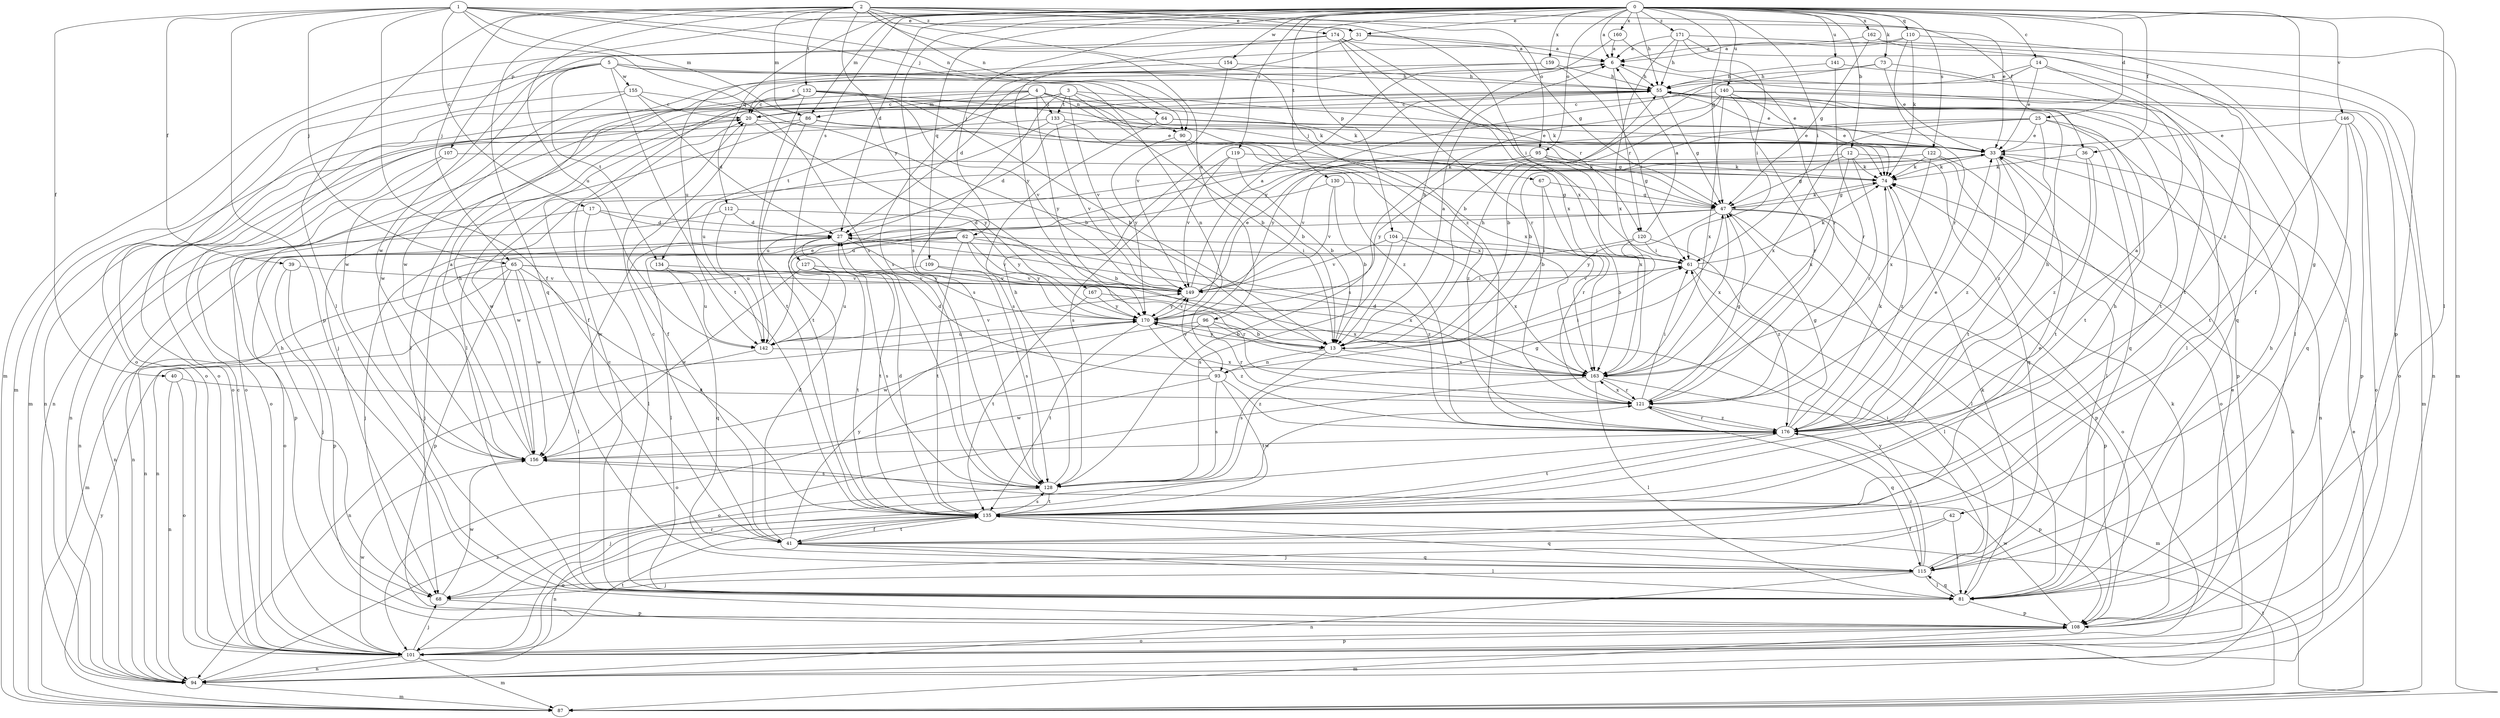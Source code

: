 strict digraph  {
0;
1;
2;
3;
4;
5;
6;
12;
13;
14;
17;
20;
25;
27;
31;
33;
36;
39;
40;
41;
42;
47;
55;
61;
62;
64;
65;
67;
68;
73;
74;
81;
86;
87;
90;
93;
94;
95;
96;
101;
104;
107;
108;
109;
110;
112;
115;
119;
120;
121;
122;
127;
128;
130;
132;
133;
134;
135;
140;
141;
142;
146;
149;
154;
155;
156;
159;
160;
162;
163;
167;
170;
171;
174;
176;
0 -> 6  [label=a];
0 -> 12  [label=b];
0 -> 14  [label=c];
0 -> 25  [label=d];
0 -> 27  [label=d];
0 -> 31  [label=e];
0 -> 36  [label=f];
0 -> 42  [label=g];
0 -> 47  [label=g];
0 -> 55  [label=h];
0 -> 61  [label=i];
0 -> 62  [label=j];
0 -> 73  [label=k];
0 -> 81  [label=l];
0 -> 86  [label=m];
0 -> 95  [label=o];
0 -> 104  [label=p];
0 -> 107  [label=p];
0 -> 109  [label=q];
0 -> 110  [label=q];
0 -> 112  [label=q];
0 -> 119  [label=r];
0 -> 122  [label=s];
0 -> 127  [label=s];
0 -> 128  [label=s];
0 -> 130  [label=t];
0 -> 140  [label=u];
0 -> 141  [label=u];
0 -> 146  [label=v];
0 -> 154  [label=w];
0 -> 159  [label=x];
0 -> 160  [label=x];
0 -> 162  [label=x];
0 -> 171  [label=z];
1 -> 17  [label=c];
1 -> 31  [label=e];
1 -> 36  [label=f];
1 -> 39  [label=f];
1 -> 40  [label=f];
1 -> 41  [label=f];
1 -> 64  [label=j];
1 -> 65  [label=j];
1 -> 86  [label=m];
1 -> 90  [label=n];
1 -> 108  [label=p];
1 -> 128  [label=s];
2 -> 31  [label=e];
2 -> 33  [label=e];
2 -> 65  [label=j];
2 -> 81  [label=l];
2 -> 86  [label=m];
2 -> 90  [label=n];
2 -> 95  [label=o];
2 -> 96  [label=o];
2 -> 115  [label=q];
2 -> 132  [label=t];
2 -> 142  [label=u];
2 -> 163  [label=x];
2 -> 167  [label=y];
2 -> 174  [label=z];
2 -> 176  [label=z];
3 -> 13  [label=b];
3 -> 20  [label=c];
3 -> 67  [label=j];
3 -> 74  [label=k];
3 -> 101  [label=o];
3 -> 128  [label=s];
3 -> 133  [label=t];
3 -> 149  [label=v];
4 -> 74  [label=k];
4 -> 81  [label=l];
4 -> 86  [label=m];
4 -> 87  [label=m];
4 -> 90  [label=n];
4 -> 133  [label=t];
4 -> 134  [label=t];
4 -> 163  [label=x];
4 -> 170  [label=y];
5 -> 55  [label=h];
5 -> 87  [label=m];
5 -> 93  [label=n];
5 -> 101  [label=o];
5 -> 120  [label=r];
5 -> 134  [label=t];
5 -> 135  [label=t];
5 -> 155  [label=w];
5 -> 156  [label=w];
6 -> 55  [label=h];
6 -> 120  [label=r];
12 -> 47  [label=g];
12 -> 74  [label=k];
12 -> 115  [label=q];
12 -> 121  [label=r];
12 -> 142  [label=u];
12 -> 163  [label=x];
13 -> 6  [label=a];
13 -> 55  [label=h];
13 -> 93  [label=n];
13 -> 128  [label=s];
13 -> 163  [label=x];
13 -> 170  [label=y];
14 -> 33  [label=e];
14 -> 55  [label=h];
14 -> 81  [label=l];
14 -> 135  [label=t];
14 -> 170  [label=y];
17 -> 13  [label=b];
17 -> 27  [label=d];
17 -> 81  [label=l];
17 -> 108  [label=p];
20 -> 33  [label=e];
20 -> 41  [label=f];
20 -> 101  [label=o];
20 -> 170  [label=y];
25 -> 13  [label=b];
25 -> 33  [label=e];
25 -> 108  [label=p];
25 -> 135  [label=t];
25 -> 163  [label=x];
25 -> 170  [label=y];
25 -> 176  [label=z];
27 -> 61  [label=i];
27 -> 68  [label=j];
27 -> 94  [label=n];
27 -> 135  [label=t];
27 -> 170  [label=y];
31 -> 6  [label=a];
31 -> 47  [label=g];
31 -> 128  [label=s];
31 -> 156  [label=w];
33 -> 74  [label=k];
33 -> 94  [label=n];
33 -> 135  [label=t];
33 -> 149  [label=v];
33 -> 176  [label=z];
36 -> 74  [label=k];
36 -> 135  [label=t];
36 -> 176  [label=z];
39 -> 68  [label=j];
39 -> 108  [label=p];
39 -> 149  [label=v];
40 -> 94  [label=n];
40 -> 101  [label=o];
40 -> 121  [label=r];
41 -> 20  [label=c];
41 -> 27  [label=d];
41 -> 33  [label=e];
41 -> 81  [label=l];
41 -> 115  [label=q];
41 -> 135  [label=t];
41 -> 170  [label=y];
42 -> 41  [label=f];
42 -> 68  [label=j];
42 -> 81  [label=l];
47 -> 27  [label=d];
47 -> 74  [label=k];
47 -> 81  [label=l];
47 -> 101  [label=o];
47 -> 108  [label=p];
47 -> 156  [label=w];
47 -> 163  [label=x];
47 -> 170  [label=y];
55 -> 20  [label=c];
55 -> 33  [label=e];
55 -> 47  [label=g];
55 -> 68  [label=j];
55 -> 81  [label=l];
55 -> 135  [label=t];
61 -> 74  [label=k];
61 -> 81  [label=l];
61 -> 108  [label=p];
61 -> 149  [label=v];
62 -> 61  [label=i];
62 -> 81  [label=l];
62 -> 94  [label=n];
62 -> 101  [label=o];
62 -> 135  [label=t];
62 -> 149  [label=v];
62 -> 170  [label=y];
62 -> 176  [label=z];
64 -> 27  [label=d];
64 -> 33  [label=e];
64 -> 115  [label=q];
64 -> 128  [label=s];
65 -> 81  [label=l];
65 -> 87  [label=m];
65 -> 94  [label=n];
65 -> 108  [label=p];
65 -> 121  [label=r];
65 -> 135  [label=t];
65 -> 149  [label=v];
65 -> 156  [label=w];
65 -> 163  [label=x];
67 -> 13  [label=b];
67 -> 47  [label=g];
67 -> 121  [label=r];
68 -> 55  [label=h];
68 -> 108  [label=p];
68 -> 156  [label=w];
73 -> 13  [label=b];
73 -> 33  [label=e];
73 -> 55  [label=h];
73 -> 94  [label=n];
74 -> 47  [label=g];
74 -> 176  [label=z];
81 -> 20  [label=c];
81 -> 55  [label=h];
81 -> 74  [label=k];
81 -> 108  [label=p];
81 -> 115  [label=q];
86 -> 33  [label=e];
86 -> 47  [label=g];
86 -> 94  [label=n];
86 -> 101  [label=o];
86 -> 135  [label=t];
87 -> 33  [label=e];
87 -> 135  [label=t];
87 -> 170  [label=y];
90 -> 13  [label=b];
90 -> 170  [label=y];
90 -> 176  [label=z];
93 -> 27  [label=d];
93 -> 61  [label=i];
93 -> 128  [label=s];
93 -> 135  [label=t];
93 -> 149  [label=v];
93 -> 156  [label=w];
93 -> 176  [label=z];
94 -> 74  [label=k];
94 -> 87  [label=m];
94 -> 176  [label=z];
95 -> 47  [label=g];
95 -> 74  [label=k];
95 -> 156  [label=w];
95 -> 163  [label=x];
95 -> 170  [label=y];
96 -> 13  [label=b];
96 -> 101  [label=o];
96 -> 121  [label=r];
96 -> 156  [label=w];
96 -> 163  [label=x];
101 -> 20  [label=c];
101 -> 68  [label=j];
101 -> 87  [label=m];
101 -> 94  [label=n];
101 -> 108  [label=p];
101 -> 121  [label=r];
101 -> 135  [label=t];
101 -> 156  [label=w];
104 -> 61  [label=i];
104 -> 128  [label=s];
104 -> 149  [label=v];
104 -> 163  [label=x];
107 -> 74  [label=k];
107 -> 94  [label=n];
107 -> 101  [label=o];
108 -> 33  [label=e];
108 -> 74  [label=k];
108 -> 87  [label=m];
108 -> 101  [label=o];
108 -> 156  [label=w];
109 -> 94  [label=n];
109 -> 128  [label=s];
109 -> 149  [label=v];
110 -> 6  [label=a];
110 -> 74  [label=k];
110 -> 81  [label=l];
110 -> 121  [label=r];
110 -> 142  [label=u];
112 -> 27  [label=d];
112 -> 94  [label=n];
112 -> 142  [label=u];
112 -> 170  [label=y];
115 -> 61  [label=i];
115 -> 68  [label=j];
115 -> 81  [label=l];
115 -> 94  [label=n];
115 -> 170  [label=y];
115 -> 176  [label=z];
119 -> 13  [label=b];
119 -> 74  [label=k];
119 -> 128  [label=s];
119 -> 149  [label=v];
120 -> 6  [label=a];
120 -> 13  [label=b];
120 -> 61  [label=i];
120 -> 68  [label=j];
120 -> 176  [label=z];
121 -> 47  [label=g];
121 -> 61  [label=i];
121 -> 115  [label=q];
121 -> 163  [label=x];
121 -> 176  [label=z];
122 -> 74  [label=k];
122 -> 81  [label=l];
122 -> 101  [label=o];
122 -> 142  [label=u];
122 -> 163  [label=x];
127 -> 128  [label=s];
127 -> 135  [label=t];
127 -> 142  [label=u];
127 -> 149  [label=v];
127 -> 156  [label=w];
128 -> 47  [label=g];
128 -> 55  [label=h];
128 -> 68  [label=j];
128 -> 135  [label=t];
130 -> 13  [label=b];
130 -> 47  [label=g];
130 -> 149  [label=v];
130 -> 156  [label=w];
132 -> 13  [label=b];
132 -> 20  [label=c];
132 -> 41  [label=f];
132 -> 74  [label=k];
132 -> 81  [label=l];
132 -> 135  [label=t];
132 -> 149  [label=v];
132 -> 176  [label=z];
133 -> 33  [label=e];
133 -> 94  [label=n];
133 -> 142  [label=u];
133 -> 149  [label=v];
133 -> 163  [label=x];
134 -> 115  [label=q];
134 -> 142  [label=u];
134 -> 149  [label=v];
135 -> 27  [label=d];
135 -> 41  [label=f];
135 -> 55  [label=h];
135 -> 94  [label=n];
135 -> 101  [label=o];
135 -> 115  [label=q];
135 -> 128  [label=s];
140 -> 13  [label=b];
140 -> 20  [label=c];
140 -> 33  [label=e];
140 -> 87  [label=m];
140 -> 101  [label=o];
140 -> 121  [label=r];
140 -> 128  [label=s];
140 -> 163  [label=x];
141 -> 55  [label=h];
141 -> 115  [label=q];
141 -> 121  [label=r];
142 -> 33  [label=e];
142 -> 94  [label=n];
142 -> 149  [label=v];
142 -> 163  [label=x];
146 -> 33  [label=e];
146 -> 101  [label=o];
146 -> 108  [label=p];
146 -> 115  [label=q];
146 -> 135  [label=t];
149 -> 6  [label=a];
149 -> 33  [label=e];
149 -> 61  [label=i];
149 -> 170  [label=y];
154 -> 20  [label=c];
154 -> 55  [label=h];
154 -> 149  [label=v];
155 -> 13  [label=b];
155 -> 20  [label=c];
155 -> 27  [label=d];
155 -> 101  [label=o];
155 -> 156  [label=w];
156 -> 6  [label=a];
156 -> 55  [label=h];
156 -> 128  [label=s];
159 -> 27  [label=d];
159 -> 55  [label=h];
159 -> 61  [label=i];
159 -> 156  [label=w];
160 -> 6  [label=a];
160 -> 13  [label=b];
160 -> 121  [label=r];
162 -> 6  [label=a];
162 -> 47  [label=g];
162 -> 87  [label=m];
162 -> 176  [label=z];
163 -> 27  [label=d];
163 -> 81  [label=l];
163 -> 87  [label=m];
163 -> 101  [label=o];
163 -> 121  [label=r];
167 -> 135  [label=t];
167 -> 163  [label=x];
167 -> 170  [label=y];
170 -> 13  [label=b];
170 -> 135  [label=t];
170 -> 142  [label=u];
170 -> 149  [label=v];
170 -> 176  [label=z];
171 -> 6  [label=a];
171 -> 41  [label=f];
171 -> 55  [label=h];
171 -> 61  [label=i];
171 -> 108  [label=p];
171 -> 163  [label=x];
174 -> 6  [label=a];
174 -> 61  [label=i];
174 -> 87  [label=m];
174 -> 121  [label=r];
174 -> 163  [label=x];
174 -> 170  [label=y];
176 -> 6  [label=a];
176 -> 33  [label=e];
176 -> 47  [label=g];
176 -> 55  [label=h];
176 -> 74  [label=k];
176 -> 108  [label=p];
176 -> 121  [label=r];
176 -> 135  [label=t];
176 -> 156  [label=w];
}
